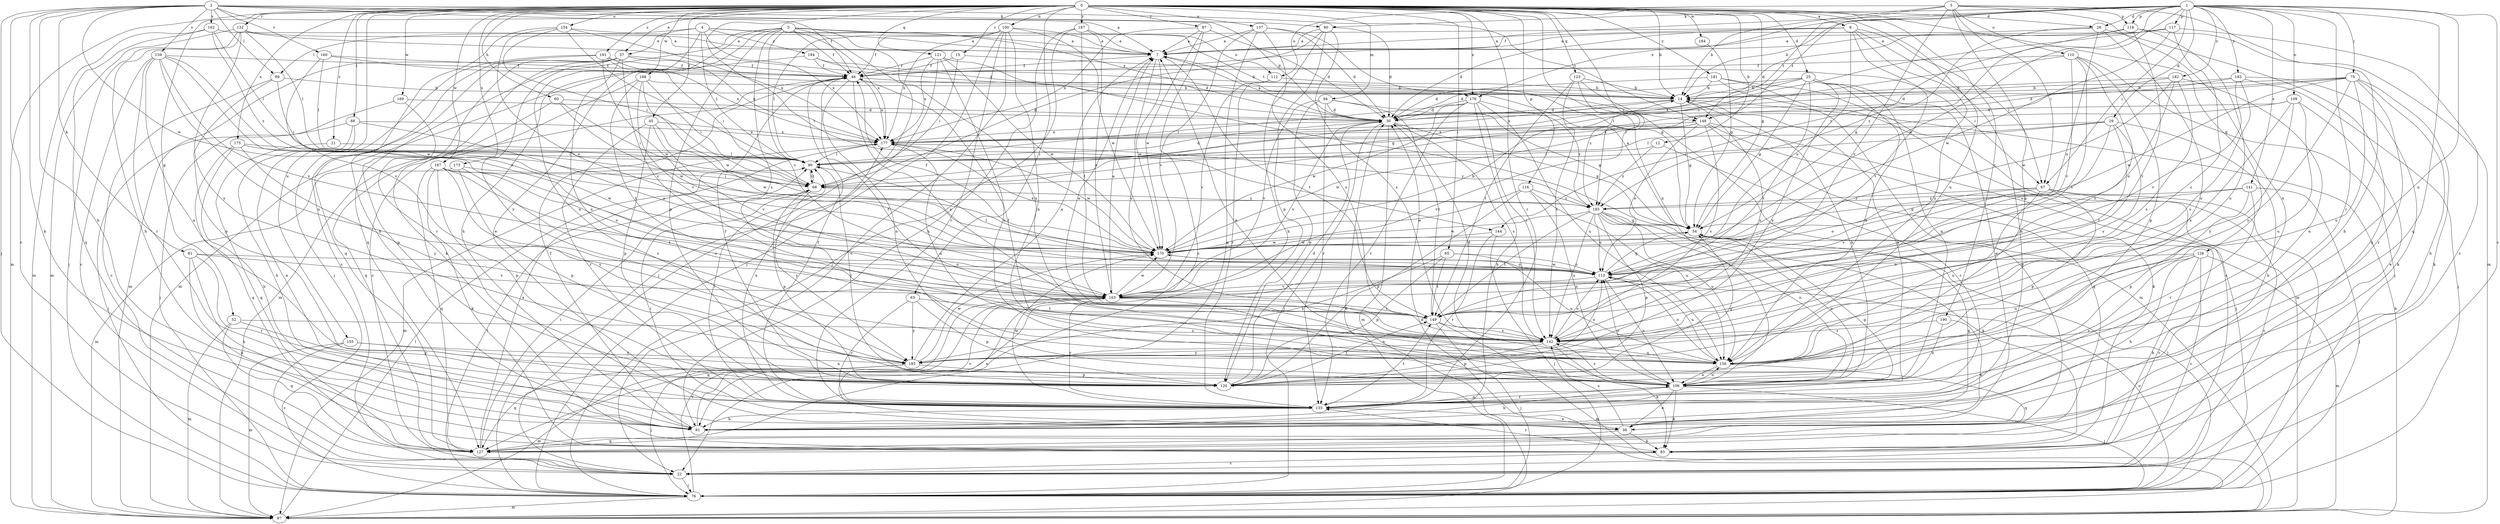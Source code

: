 strict digraph  {
0;
1;
2;
3;
4;
5;
6;
7;
12;
14;
15;
21;
22;
25;
26;
29;
30;
37;
38;
45;
46;
52;
54;
60;
61;
63;
65;
67;
68;
75;
76;
80;
81;
83;
87;
88;
89;
90;
94;
97;
100;
106;
109;
110;
112;
113;
116;
117;
118;
120;
121;
123;
126;
127;
132;
135;
137;
141;
142;
144;
148;
149;
154;
155;
156;
159;
160;
162;
163;
164;
167;
168;
169;
170;
173;
175;
176;
177;
181;
182;
183;
184;
185;
187;
190;
191;
193;
0 -> 6  [label=a];
0 -> 12  [label=b];
0 -> 14  [label=b];
0 -> 15  [label=c];
0 -> 21  [label=c];
0 -> 25  [label=d];
0 -> 26  [label=d];
0 -> 37  [label=e];
0 -> 45  [label=f];
0 -> 52  [label=g];
0 -> 54  [label=g];
0 -> 60  [label=h];
0 -> 63  [label=i];
0 -> 65  [label=i];
0 -> 87  [label=l];
0 -> 88  [label=l];
0 -> 94  [label=m];
0 -> 97  [label=m];
0 -> 100  [label=n];
0 -> 106  [label=n];
0 -> 116  [label=p];
0 -> 121  [label=q];
0 -> 123  [label=q];
0 -> 126  [label=q];
0 -> 132  [label=r];
0 -> 135  [label=r];
0 -> 137  [label=s];
0 -> 144  [label=t];
0 -> 154  [label=u];
0 -> 155  [label=u];
0 -> 156  [label=u];
0 -> 164  [label=w];
0 -> 167  [label=w];
0 -> 168  [label=w];
0 -> 169  [label=w];
0 -> 173  [label=x];
0 -> 175  [label=x];
0 -> 176  [label=x];
0 -> 181  [label=y];
0 -> 187  [label=z];
0 -> 190  [label=z];
0 -> 191  [label=z];
0 -> 193  [label=z];
1 -> 14  [label=b];
1 -> 22  [label=c];
1 -> 26  [label=d];
1 -> 29  [label=d];
1 -> 46  [label=f];
1 -> 67  [label=i];
1 -> 75  [label=j];
1 -> 80  [label=k];
1 -> 109  [label=o];
1 -> 117  [label=p];
1 -> 118  [label=p];
1 -> 127  [label=q];
1 -> 135  [label=r];
1 -> 141  [label=s];
1 -> 144  [label=t];
1 -> 148  [label=t];
1 -> 156  [label=u];
1 -> 170  [label=w];
1 -> 176  [label=x];
1 -> 182  [label=y];
1 -> 183  [label=y];
2 -> 7  [label=a];
2 -> 22  [label=c];
2 -> 30  [label=d];
2 -> 46  [label=f];
2 -> 61  [label=h];
2 -> 76  [label=j];
2 -> 80  [label=k];
2 -> 81  [label=k];
2 -> 83  [label=k];
2 -> 89  [label=l];
2 -> 148  [label=t];
2 -> 159  [label=v];
2 -> 160  [label=v];
2 -> 162  [label=v];
2 -> 170  [label=w];
3 -> 14  [label=b];
3 -> 67  [label=i];
3 -> 97  [label=m];
3 -> 106  [label=n];
3 -> 110  [label=o];
3 -> 112  [label=o];
3 -> 118  [label=p];
3 -> 120  [label=p];
3 -> 148  [label=t];
3 -> 163  [label=v];
4 -> 37  [label=e];
4 -> 89  [label=l];
4 -> 90  [label=l];
4 -> 106  [label=n];
4 -> 148  [label=t];
4 -> 176  [label=x];
4 -> 177  [label=x];
4 -> 184  [label=y];
5 -> 7  [label=a];
5 -> 22  [label=c];
5 -> 38  [label=e];
5 -> 46  [label=f];
5 -> 61  [label=h];
5 -> 112  [label=o];
5 -> 120  [label=p];
5 -> 127  [label=q];
5 -> 142  [label=s];
5 -> 156  [label=u];
5 -> 163  [label=v];
5 -> 177  [label=x];
6 -> 7  [label=a];
6 -> 30  [label=d];
6 -> 46  [label=f];
6 -> 61  [label=h];
6 -> 67  [label=i];
6 -> 113  [label=o];
6 -> 149  [label=t];
6 -> 156  [label=u];
7 -> 46  [label=f];
7 -> 142  [label=s];
7 -> 149  [label=t];
7 -> 170  [label=w];
12 -> 90  [label=l];
12 -> 135  [label=r];
12 -> 193  [label=z];
14 -> 30  [label=d];
14 -> 54  [label=g];
14 -> 106  [label=n];
14 -> 142  [label=s];
14 -> 177  [label=x];
15 -> 46  [label=f];
15 -> 67  [label=i];
15 -> 68  [label=i];
21 -> 90  [label=l];
21 -> 127  [label=q];
22 -> 76  [label=j];
25 -> 14  [label=b];
25 -> 30  [label=d];
25 -> 38  [label=e];
25 -> 54  [label=g];
25 -> 106  [label=n];
25 -> 149  [label=t];
25 -> 156  [label=u];
25 -> 177  [label=x];
25 -> 185  [label=y];
26 -> 7  [label=a];
26 -> 54  [label=g];
26 -> 113  [label=o];
26 -> 127  [label=q];
26 -> 156  [label=u];
29 -> 61  [label=h];
29 -> 68  [label=i];
29 -> 90  [label=l];
29 -> 113  [label=o];
29 -> 142  [label=s];
29 -> 149  [label=t];
29 -> 177  [label=x];
30 -> 7  [label=a];
30 -> 54  [label=g];
30 -> 76  [label=j];
30 -> 97  [label=m];
30 -> 142  [label=s];
30 -> 163  [label=v];
30 -> 177  [label=x];
37 -> 22  [label=c];
37 -> 46  [label=f];
37 -> 83  [label=k];
37 -> 97  [label=m];
37 -> 135  [label=r];
37 -> 156  [label=u];
37 -> 163  [label=v];
37 -> 177  [label=x];
37 -> 185  [label=y];
38 -> 54  [label=g];
38 -> 68  [label=i];
38 -> 83  [label=k];
38 -> 127  [label=q];
38 -> 142  [label=s];
45 -> 120  [label=p];
45 -> 135  [label=r];
45 -> 163  [label=v];
45 -> 170  [label=w];
45 -> 177  [label=x];
46 -> 14  [label=b];
46 -> 97  [label=m];
46 -> 106  [label=n];
46 -> 142  [label=s];
46 -> 177  [label=x];
52 -> 97  [label=m];
52 -> 120  [label=p];
52 -> 127  [label=q];
52 -> 142  [label=s];
54 -> 7  [label=a];
54 -> 22  [label=c];
54 -> 106  [label=n];
54 -> 170  [label=w];
60 -> 30  [label=d];
60 -> 68  [label=i];
60 -> 127  [label=q];
60 -> 170  [label=w];
61 -> 46  [label=f];
61 -> 163  [label=v];
63 -> 120  [label=p];
63 -> 135  [label=r];
63 -> 149  [label=t];
63 -> 185  [label=y];
65 -> 113  [label=o];
65 -> 120  [label=p];
65 -> 149  [label=t];
65 -> 156  [label=u];
65 -> 185  [label=y];
67 -> 22  [label=c];
67 -> 76  [label=j];
67 -> 113  [label=o];
67 -> 120  [label=p];
67 -> 156  [label=u];
67 -> 163  [label=v];
67 -> 193  [label=z];
68 -> 90  [label=l];
68 -> 120  [label=p];
68 -> 185  [label=y];
68 -> 193  [label=z];
75 -> 14  [label=b];
75 -> 30  [label=d];
75 -> 61  [label=h];
75 -> 83  [label=k];
75 -> 90  [label=l];
75 -> 135  [label=r];
75 -> 156  [label=u];
75 -> 170  [label=w];
75 -> 185  [label=y];
76 -> 30  [label=d];
76 -> 90  [label=l];
76 -> 97  [label=m];
76 -> 113  [label=o];
76 -> 163  [label=v];
80 -> 7  [label=a];
80 -> 30  [label=d];
80 -> 61  [label=h];
80 -> 68  [label=i];
80 -> 120  [label=p];
80 -> 142  [label=s];
81 -> 61  [label=h];
81 -> 83  [label=k];
81 -> 113  [label=o];
81 -> 135  [label=r];
81 -> 163  [label=v];
83 -> 22  [label=c];
83 -> 135  [label=r];
87 -> 7  [label=a];
87 -> 22  [label=c];
87 -> 30  [label=d];
87 -> 170  [label=w];
87 -> 177  [label=x];
88 -> 38  [label=e];
88 -> 61  [label=h];
88 -> 76  [label=j];
88 -> 113  [label=o];
88 -> 177  [label=x];
89 -> 14  [label=b];
89 -> 22  [label=c];
89 -> 68  [label=i];
89 -> 120  [label=p];
90 -> 30  [label=d];
90 -> 68  [label=i];
94 -> 30  [label=d];
94 -> 54  [label=g];
94 -> 120  [label=p];
94 -> 135  [label=r];
94 -> 149  [label=t];
94 -> 163  [label=v];
97 -> 14  [label=b];
97 -> 30  [label=d];
97 -> 90  [label=l];
100 -> 7  [label=a];
100 -> 22  [label=c];
100 -> 76  [label=j];
100 -> 90  [label=l];
100 -> 106  [label=n];
100 -> 135  [label=r];
100 -> 170  [label=w];
100 -> 177  [label=x];
106 -> 7  [label=a];
106 -> 14  [label=b];
106 -> 38  [label=e];
106 -> 61  [label=h];
106 -> 76  [label=j];
106 -> 83  [label=k];
106 -> 113  [label=o];
106 -> 135  [label=r];
106 -> 142  [label=s];
106 -> 156  [label=u];
109 -> 30  [label=d];
109 -> 38  [label=e];
109 -> 90  [label=l];
109 -> 142  [label=s];
109 -> 156  [label=u];
109 -> 185  [label=y];
110 -> 46  [label=f];
110 -> 68  [label=i];
110 -> 76  [label=j];
110 -> 120  [label=p];
110 -> 142  [label=s];
110 -> 149  [label=t];
110 -> 163  [label=v];
112 -> 14  [label=b];
112 -> 135  [label=r];
112 -> 163  [label=v];
113 -> 54  [label=g];
113 -> 90  [label=l];
113 -> 106  [label=n];
113 -> 156  [label=u];
113 -> 163  [label=v];
113 -> 170  [label=w];
116 -> 106  [label=n];
116 -> 120  [label=p];
116 -> 156  [label=u];
116 -> 170  [label=w];
116 -> 193  [label=z];
117 -> 7  [label=a];
117 -> 22  [label=c];
117 -> 30  [label=d];
117 -> 68  [label=i];
117 -> 142  [label=s];
117 -> 170  [label=w];
118 -> 7  [label=a];
118 -> 61  [label=h];
118 -> 149  [label=t];
118 -> 156  [label=u];
118 -> 193  [label=z];
120 -> 30  [label=d];
120 -> 46  [label=f];
120 -> 54  [label=g];
120 -> 90  [label=l];
120 -> 149  [label=t];
121 -> 46  [label=f];
121 -> 54  [label=g];
121 -> 76  [label=j];
121 -> 106  [label=n];
121 -> 170  [label=w];
121 -> 177  [label=x];
123 -> 14  [label=b];
123 -> 97  [label=m];
123 -> 142  [label=s];
123 -> 149  [label=t];
123 -> 193  [label=z];
126 -> 22  [label=c];
126 -> 61  [label=h];
126 -> 83  [label=k];
126 -> 97  [label=m];
126 -> 113  [label=o];
126 -> 135  [label=r];
126 -> 156  [label=u];
127 -> 68  [label=i];
127 -> 177  [label=x];
132 -> 7  [label=a];
132 -> 30  [label=d];
132 -> 61  [label=h];
132 -> 76  [label=j];
132 -> 90  [label=l];
132 -> 97  [label=m];
132 -> 185  [label=y];
135 -> 38  [label=e];
135 -> 46  [label=f];
135 -> 54  [label=g];
135 -> 61  [label=h];
135 -> 90  [label=l];
135 -> 106  [label=n];
135 -> 149  [label=t];
135 -> 170  [label=w];
135 -> 177  [label=x];
137 -> 7  [label=a];
137 -> 30  [label=d];
137 -> 54  [label=g];
137 -> 127  [label=q];
137 -> 142  [label=s];
137 -> 163  [label=v];
141 -> 54  [label=g];
141 -> 76  [label=j];
141 -> 120  [label=p];
141 -> 135  [label=r];
141 -> 193  [label=z];
142 -> 7  [label=a];
142 -> 46  [label=f];
142 -> 83  [label=k];
142 -> 113  [label=o];
142 -> 120  [label=p];
142 -> 156  [label=u];
142 -> 185  [label=y];
144 -> 76  [label=j];
144 -> 135  [label=r];
144 -> 170  [label=w];
148 -> 76  [label=j];
148 -> 83  [label=k];
148 -> 113  [label=o];
148 -> 127  [label=q];
148 -> 142  [label=s];
148 -> 163  [label=v];
148 -> 170  [label=w];
148 -> 177  [label=x];
149 -> 76  [label=j];
149 -> 97  [label=m];
149 -> 142  [label=s];
154 -> 7  [label=a];
154 -> 61  [label=h];
154 -> 68  [label=i];
154 -> 90  [label=l];
154 -> 113  [label=o];
154 -> 177  [label=x];
155 -> 22  [label=c];
155 -> 97  [label=m];
155 -> 106  [label=n];
155 -> 185  [label=y];
156 -> 30  [label=d];
156 -> 46  [label=f];
156 -> 106  [label=n];
156 -> 113  [label=o];
156 -> 127  [label=q];
159 -> 22  [label=c];
159 -> 46  [label=f];
159 -> 106  [label=n];
159 -> 113  [label=o];
159 -> 135  [label=r];
159 -> 156  [label=u];
159 -> 163  [label=v];
159 -> 170  [label=w];
160 -> 14  [label=b];
160 -> 46  [label=f];
160 -> 90  [label=l];
160 -> 163  [label=v];
162 -> 7  [label=a];
162 -> 90  [label=l];
162 -> 97  [label=m];
162 -> 127  [label=q];
162 -> 193  [label=z];
163 -> 7  [label=a];
163 -> 38  [label=e];
163 -> 106  [label=n];
163 -> 127  [label=q];
163 -> 135  [label=r];
163 -> 149  [label=t];
163 -> 170  [label=w];
164 -> 54  [label=g];
167 -> 68  [label=i];
167 -> 83  [label=k];
167 -> 113  [label=o];
167 -> 120  [label=p];
167 -> 127  [label=q];
167 -> 149  [label=t];
167 -> 185  [label=y];
168 -> 14  [label=b];
168 -> 22  [label=c];
168 -> 68  [label=i];
168 -> 149  [label=t];
168 -> 163  [label=v];
168 -> 170  [label=w];
169 -> 30  [label=d];
169 -> 76  [label=j];
169 -> 120  [label=p];
170 -> 14  [label=b];
170 -> 46  [label=f];
170 -> 113  [label=o];
170 -> 177  [label=x];
173 -> 68  [label=i];
173 -> 97  [label=m];
173 -> 120  [label=p];
173 -> 142  [label=s];
175 -> 61  [label=h];
175 -> 90  [label=l];
175 -> 127  [label=q];
175 -> 170  [label=w];
175 -> 185  [label=y];
176 -> 30  [label=d];
176 -> 61  [label=h];
176 -> 90  [label=l];
176 -> 135  [label=r];
176 -> 142  [label=s];
176 -> 156  [label=u];
176 -> 170  [label=w];
176 -> 193  [label=z];
177 -> 90  [label=l];
177 -> 97  [label=m];
177 -> 156  [label=u];
177 -> 170  [label=w];
177 -> 193  [label=z];
181 -> 14  [label=b];
181 -> 22  [label=c];
181 -> 30  [label=d];
181 -> 97  [label=m];
181 -> 127  [label=q];
182 -> 14  [label=b];
182 -> 68  [label=i];
182 -> 106  [label=n];
182 -> 113  [label=o];
182 -> 142  [label=s];
182 -> 170  [label=w];
183 -> 14  [label=b];
183 -> 30  [label=d];
183 -> 76  [label=j];
183 -> 83  [label=k];
183 -> 142  [label=s];
183 -> 163  [label=v];
184 -> 14  [label=b];
184 -> 30  [label=d];
184 -> 46  [label=f];
184 -> 97  [label=m];
185 -> 7  [label=a];
185 -> 76  [label=j];
185 -> 97  [label=m];
185 -> 113  [label=o];
185 -> 120  [label=p];
185 -> 127  [label=q];
185 -> 170  [label=w];
187 -> 7  [label=a];
187 -> 61  [label=h];
187 -> 76  [label=j];
187 -> 149  [label=t];
187 -> 163  [label=v];
190 -> 38  [label=e];
190 -> 106  [label=n];
190 -> 142  [label=s];
191 -> 46  [label=f];
191 -> 68  [label=i];
191 -> 76  [label=j];
191 -> 127  [label=q];
191 -> 170  [label=w];
191 -> 177  [label=x];
193 -> 54  [label=g];
193 -> 76  [label=j];
193 -> 83  [label=k];
193 -> 106  [label=n];
193 -> 113  [label=o];
193 -> 120  [label=p];
193 -> 142  [label=s];
193 -> 149  [label=t];
193 -> 156  [label=u];
193 -> 170  [label=w];
}
